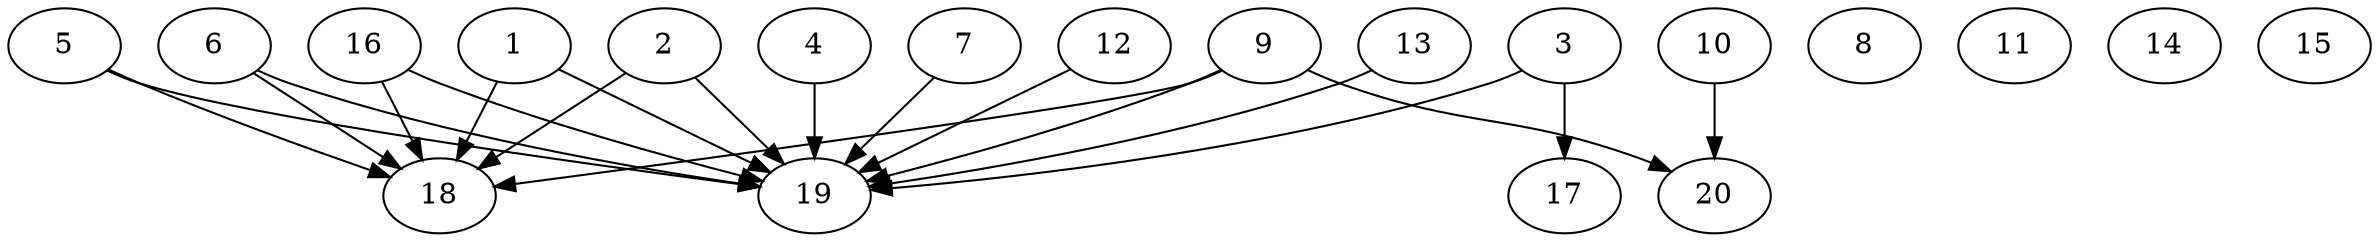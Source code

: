 // DAG automatically generated by daggen at Thu Oct  3 13:58:42 2019
// ./daggen --dot -n 20 --ccr 0.5 --fat 0.9 --regular 0.5 --density 0.7 --mindata 5242880 --maxdata 52428800 
digraph G {
  1 [size="52776960", alpha="0.08", expect_size="26388480"] 
  1 -> 18 [size ="26388480"]
  1 -> 19 [size ="26388480"]
  2 [size="18976768", alpha="0.16", expect_size="9488384"] 
  2 -> 18 [size ="9488384"]
  2 -> 19 [size ="9488384"]
  3 [size="36558848", alpha="0.10", expect_size="18279424"] 
  3 -> 17 [size ="18279424"]
  3 -> 19 [size ="18279424"]
  4 [size="94414848", alpha="0.04", expect_size="47207424"] 
  4 -> 19 [size ="47207424"]
  5 [size="68116480", alpha="0.09", expect_size="34058240"] 
  5 -> 18 [size ="34058240"]
  5 -> 19 [size ="34058240"]
  6 [size="77496320", alpha="0.19", expect_size="38748160"] 
  6 -> 18 [size ="38748160"]
  6 -> 19 [size ="38748160"]
  7 [size="47495168", alpha="0.04", expect_size="23747584"] 
  7 -> 19 [size ="23747584"]
  8 [size="90699776", alpha="0.00", expect_size="45349888"] 
  9 [size="11800576", alpha="0.10", expect_size="5900288"] 
  9 -> 18 [size ="5900288"]
  9 -> 19 [size ="5900288"]
  9 -> 20 [size ="5900288"]
  10 [size="13105152", alpha="0.03", expect_size="6552576"] 
  10 -> 20 [size ="6552576"]
  11 [size="72667136", alpha="0.06", expect_size="36333568"] 
  12 [size="18124800", alpha="0.04", expect_size="9062400"] 
  12 -> 19 [size ="9062400"]
  13 [size="95889408", alpha="0.20", expect_size="47944704"] 
  13 -> 19 [size ="47944704"]
  14 [size="48910336", alpha="0.07", expect_size="24455168"] 
  15 [size="65761280", alpha="0.14", expect_size="32880640"] 
  16 [size="11583488", alpha="0.08", expect_size="5791744"] 
  16 -> 18 [size ="5791744"]
  16 -> 19 [size ="5791744"]
  17 [size="98908160", alpha="0.19", expect_size="49454080"] 
  18 [size="24518656", alpha="0.00", expect_size="12259328"] 
  19 [size="25767936", alpha="0.06", expect_size="12883968"] 
  20 [size="71913472", alpha="0.07", expect_size="35956736"] 
}
